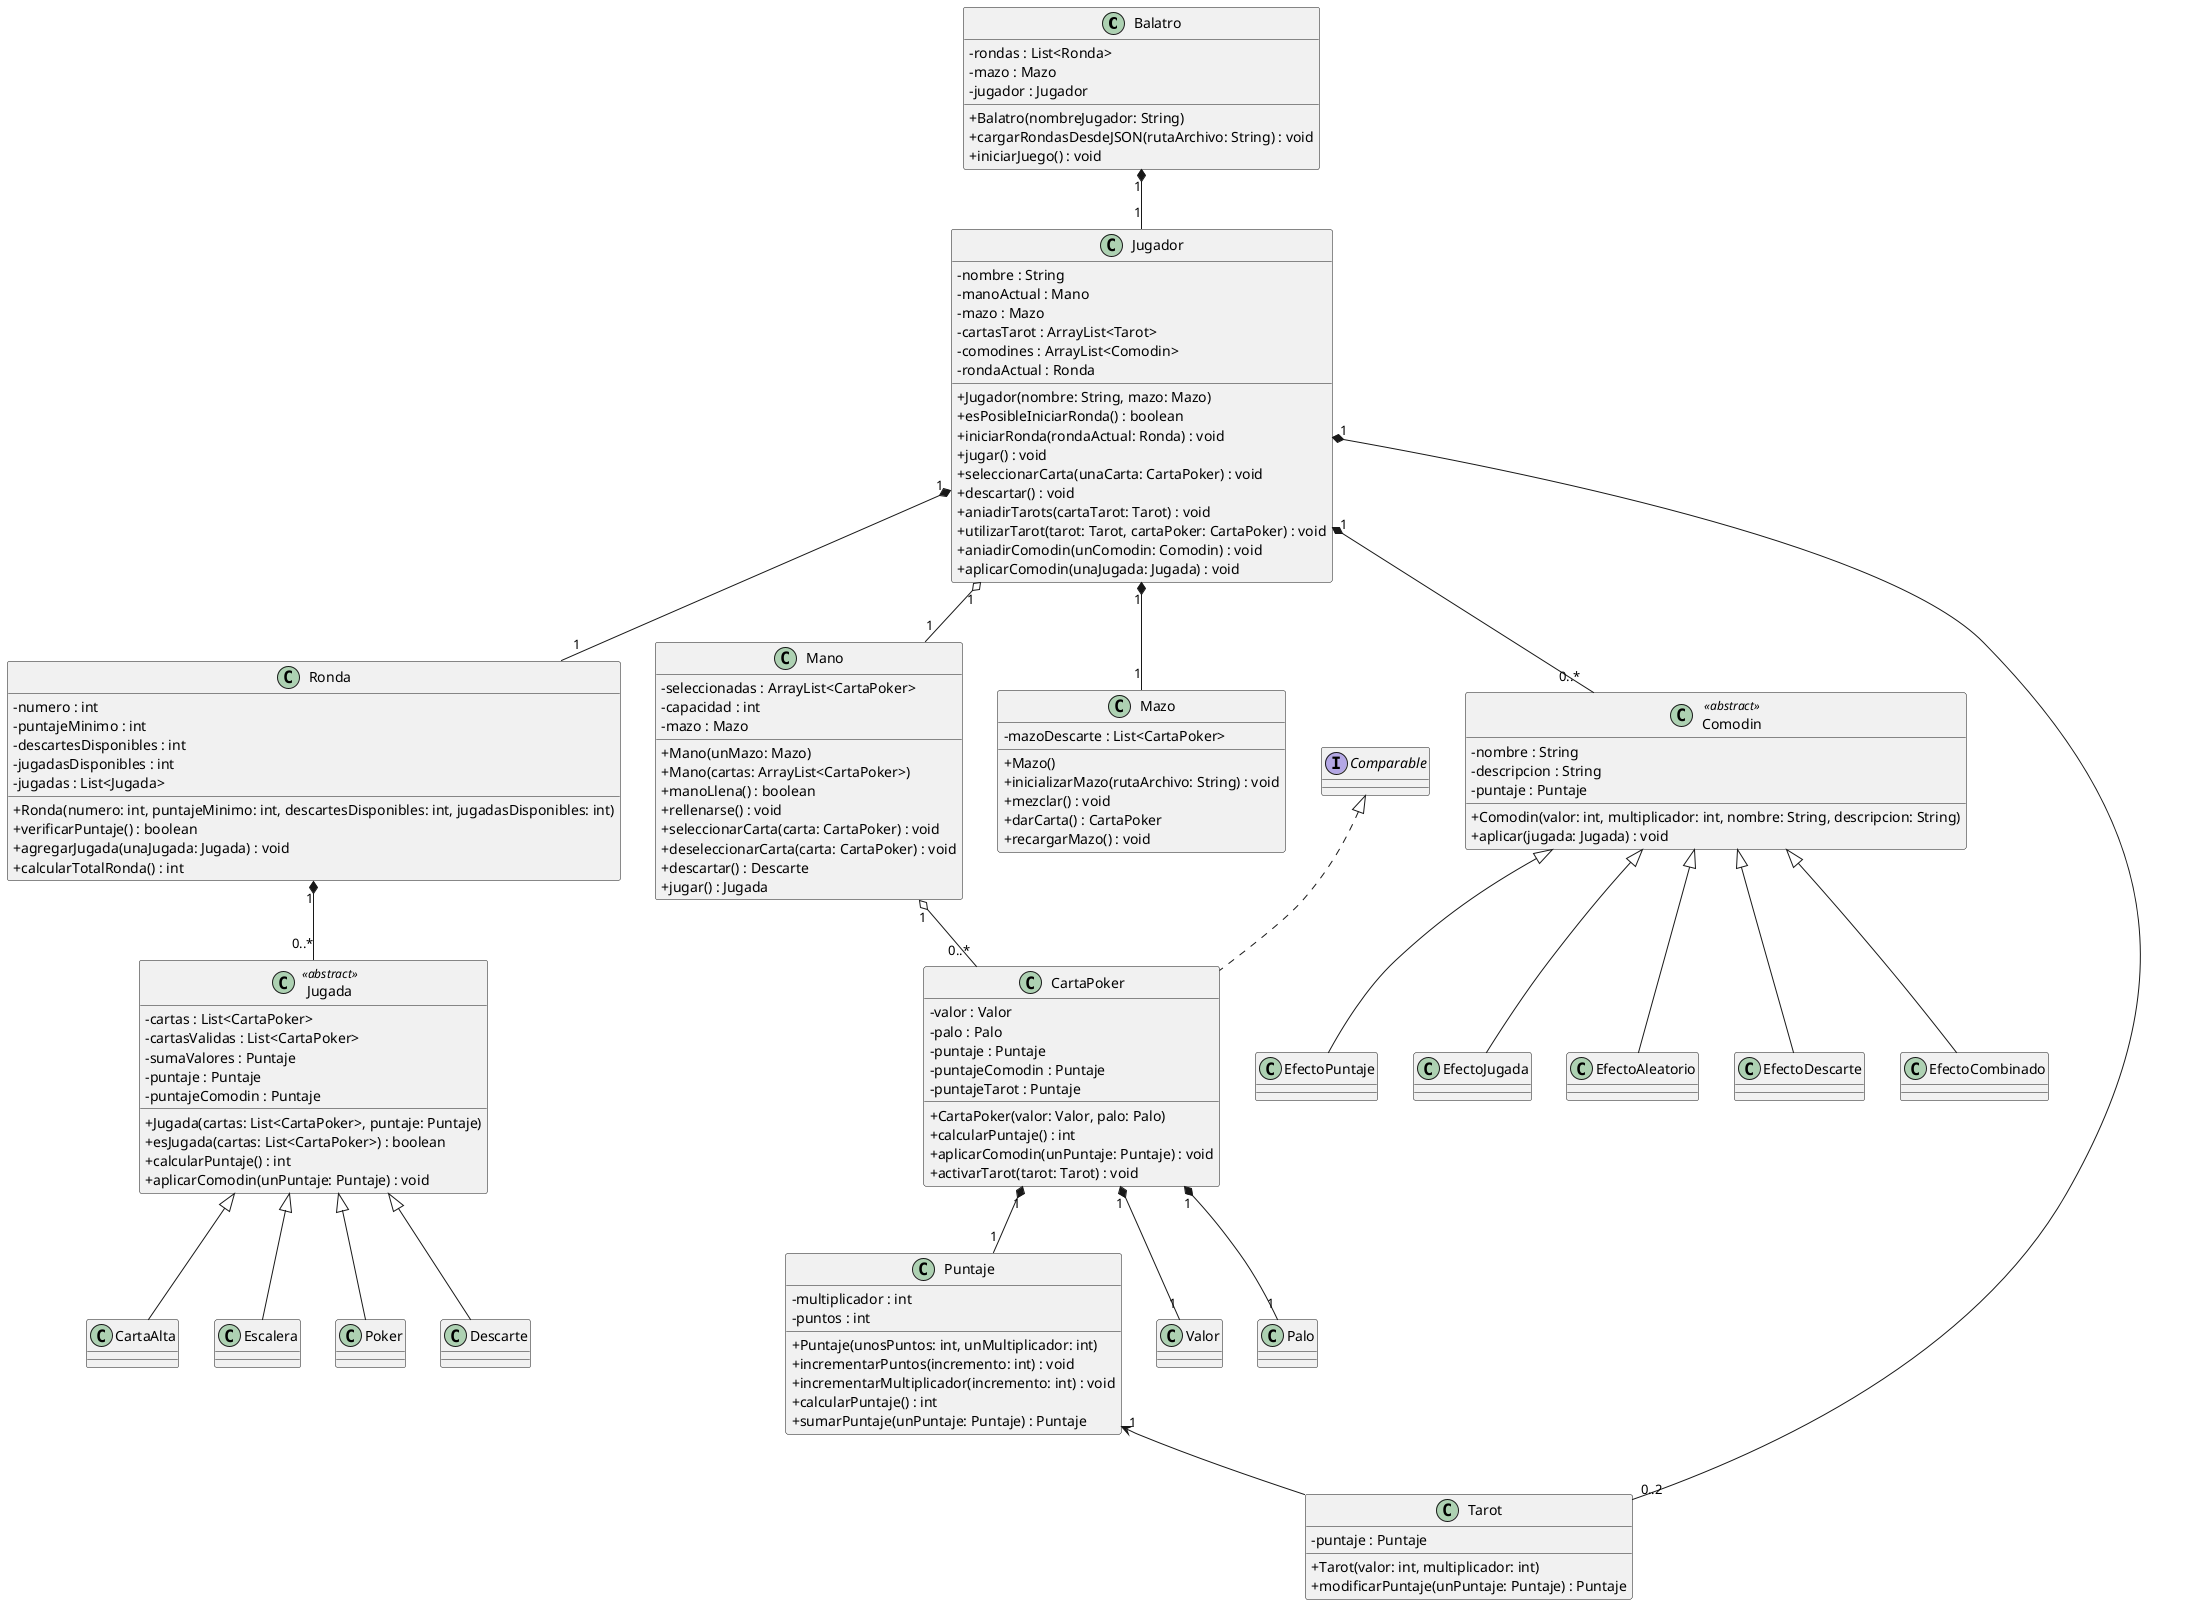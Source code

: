 @startuml
'https://plantuml.com/class-diagram
skinparam classAttributeIconSize 0

' Clases principales
class "Balatro" {
  - rondas : List<Ronda>
  - mazo : Mazo
  - jugador : Jugador
  + Balatro(nombreJugador: String)
  + cargarRondasDesdeJSON(rutaArchivo: String) : void
  + iniciarJuego() : void
}

class "Jugador" {
  - nombre : String
  - manoActual : Mano
  - mazo : Mazo
  - cartasTarot : ArrayList<Tarot>
  - comodines : ArrayList<Comodin>
  - rondaActual : Ronda
  + Jugador(nombre: String, mazo: Mazo)
  + esPosibleIniciarRonda() : boolean
  + iniciarRonda(rondaActual: Ronda) : void
  + jugar() : void
  + seleccionarCarta(unaCarta: CartaPoker) : void
  + descartar() : void
  + aniadirTarots(cartaTarot: Tarot) : void
  + utilizarTarot(tarot: Tarot, cartaPoker: CartaPoker) : void
  + aniadirComodin(unComodin: Comodin) : void
  + aplicarComodin(unaJugada: Jugada) : void
}

class "Ronda" {
  - numero : int
  - puntajeMinimo : int
  - descartesDisponibles : int
  - jugadasDisponibles : int
  - jugadas : List<Jugada>
  + Ronda(numero: int, puntajeMinimo: int, descartesDisponibles: int, jugadasDisponibles: int)
  + verificarPuntaje() : boolean
  + agregarJugada(unaJugada: Jugada) : void
  + calcularTotalRonda() : int
}

class "Mano" {
  - seleccionadas : ArrayList<CartaPoker>
  - capacidad : int
  - mazo : Mazo
  + Mano(unMazo: Mazo)
  + Mano(cartas: ArrayList<CartaPoker>)
  + manoLlena() : boolean
  + rellenarse() : void
  + seleccionarCarta(carta: CartaPoker) : void
  + deseleccionarCarta(carta: CartaPoker) : void
  + descartar() : Descarte
  + jugar() : Jugada
}

class "Mazo" {
  - mazoDescarte : List<CartaPoker>
  + Mazo()
  + inicializarMazo(rutaArchivo: String) : void
  + mezclar() : void
  + darCarta() : CartaPoker
  + recargarMazo() : void
}

class "CartaPoker" implements Comparable {
  - valor : Valor
  - palo : Palo
  - puntaje : Puntaje
  - puntajeComodin : Puntaje
  - puntajeTarot : Puntaje
  + CartaPoker(valor: Valor, palo: Palo)
  + calcularPuntaje() : int
  + aplicarComodin(unPuntaje: Puntaje) : void
  + activarTarot(tarot: Tarot) : void
}

class "Jugada" <<abstract>> {
  - cartas : List<CartaPoker>
  - cartasValidas : List<CartaPoker>
  - sumaValores : Puntaje
  - puntaje : Puntaje
  - puntajeComodin : Puntaje
  + Jugada(cartas: List<CartaPoker>, puntaje: Puntaje)
  + esJugada(cartas: List<CartaPoker>) : boolean
  + calcularPuntaje() : int
  + aplicarComodin(unPuntaje: Puntaje) : void
}

class "Comodin" <<abstract>> {
  - nombre : String
  - descripcion : String
  - puntaje : Puntaje
  + Comodin(valor: int, multiplicador: int, nombre: String, descripcion: String)
  + aplicar(jugada: Jugada) : void
}

class "Tarot" {
  - puntaje : Puntaje
  + Tarot(valor: int, multiplicador: int)
  + modificarPuntaje(unPuntaje: Puntaje) : Puntaje
}

class "Puntaje" {
  - multiplicador : int
  - puntos : int
  + Puntaje(unosPuntos: int, unMultiplicador: int)
  + incrementarPuntos(incremento: int) : void
  + incrementarMultiplicador(incremento: int) : void
  + calcularPuntaje() : int
  + sumarPuntaje(unPuntaje: Puntaje) : Puntaje
}

' Relaciones de herencia
Jugada <|-- CartaAlta
Jugada <|-- Escalera
Jugada <|-- Poker
Jugada <|-- Descarte

Comodin <|-- EfectoPuntaje
Comodin <|-- EfectoJugada
Comodin <|-- EfectoAleatorio
Comodin <|-- EfectoDescarte
Comodin <|-- EfectoCombinado

' Relaciones de asociación y agregación
Balatro "1" *-- "1" Jugador
Jugador "1" o-- "1" Mano
Jugador "1" *-- "1" Ronda
Jugador "1" *-- "1" Mazo
Jugador "1" *-- "0..2" Tarot
Jugador "1" *-- "0..*" Comodin
Ronda "1" *-- "0..*" Jugada
Mano "1" o-- "0..*" CartaPoker
CartaPoker "1" *-- "1" Valor
CartaPoker "1" *-- "1" Palo
CartaPoker "1" *-- "1" Puntaje
Puntaje "1" <-- Tarot
@enduml